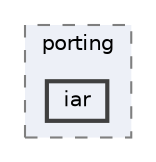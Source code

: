 digraph "Face_Access_inferencing/src/edge-impulse-sdk/porting/iar"
{
 // LATEX_PDF_SIZE
  bgcolor="transparent";
  edge [fontname=Helvetica,fontsize=10,labelfontname=Helvetica,labelfontsize=10];
  node [fontname=Helvetica,fontsize=10,shape=box,height=0.2,width=0.4];
  compound=true
  subgraph clusterdir_77876a311ad5c794abf7dab690b99819 {
    graph [ bgcolor="#edf0f7", pencolor="grey50", label="porting", fontname=Helvetica,fontsize=10 style="filled,dashed", URL="dir_77876a311ad5c794abf7dab690b99819.html",tooltip=""]
  dir_df2f7a5d286a2f53deec775c32bfac3f [label="iar", fillcolor="#edf0f7", color="grey25", style="filled,bold", URL="dir_df2f7a5d286a2f53deec775c32bfac3f.html",tooltip=""];
  }
}
